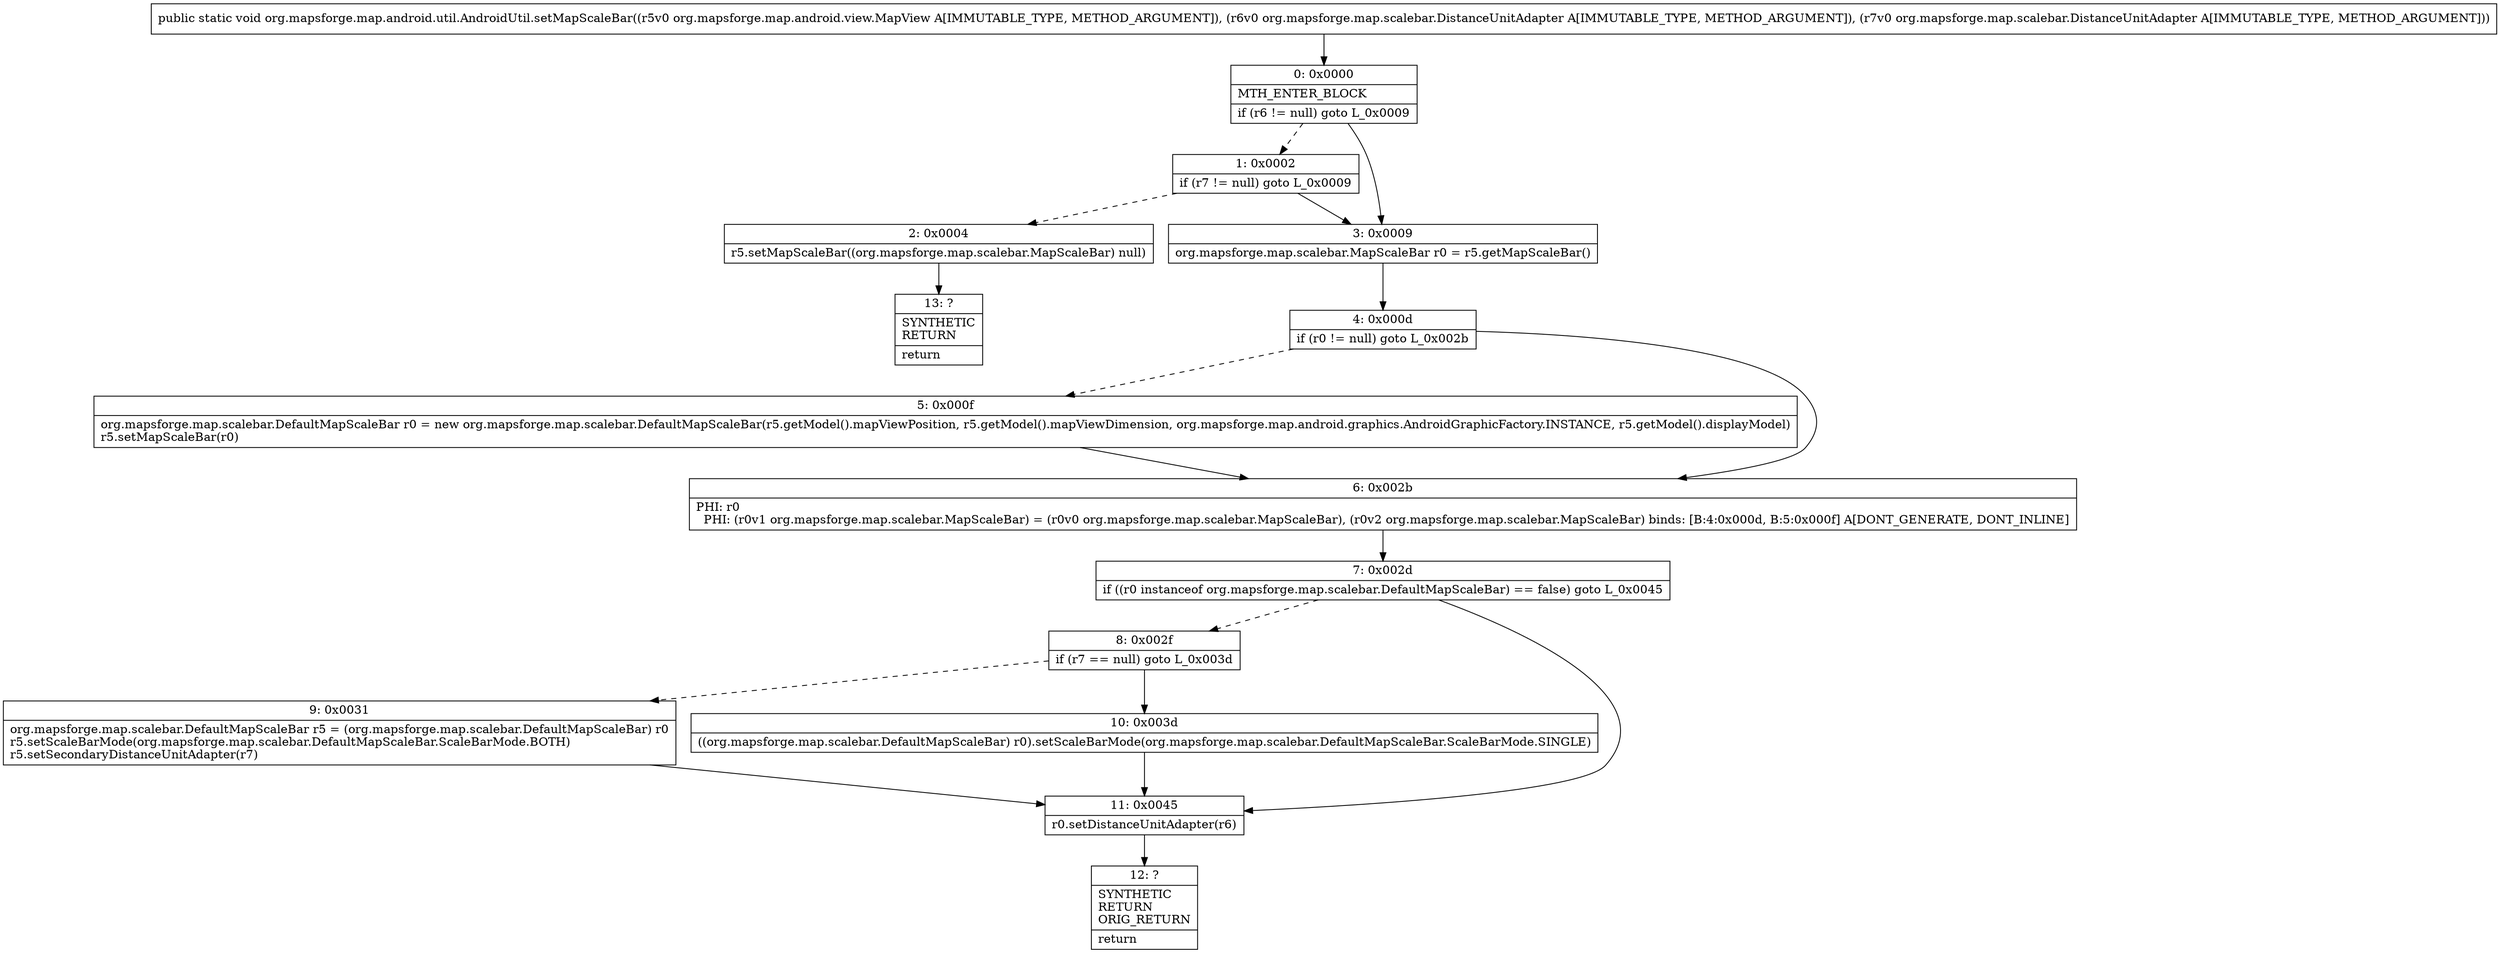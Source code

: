 digraph "CFG fororg.mapsforge.map.android.util.AndroidUtil.setMapScaleBar(Lorg\/mapsforge\/map\/android\/view\/MapView;Lorg\/mapsforge\/map\/scalebar\/DistanceUnitAdapter;Lorg\/mapsforge\/map\/scalebar\/DistanceUnitAdapter;)V" {
Node_0 [shape=record,label="{0\:\ 0x0000|MTH_ENTER_BLOCK\l|if (r6 != null) goto L_0x0009\l}"];
Node_1 [shape=record,label="{1\:\ 0x0002|if (r7 != null) goto L_0x0009\l}"];
Node_2 [shape=record,label="{2\:\ 0x0004|r5.setMapScaleBar((org.mapsforge.map.scalebar.MapScaleBar) null)\l}"];
Node_3 [shape=record,label="{3\:\ 0x0009|org.mapsforge.map.scalebar.MapScaleBar r0 = r5.getMapScaleBar()\l}"];
Node_4 [shape=record,label="{4\:\ 0x000d|if (r0 != null) goto L_0x002b\l}"];
Node_5 [shape=record,label="{5\:\ 0x000f|org.mapsforge.map.scalebar.DefaultMapScaleBar r0 = new org.mapsforge.map.scalebar.DefaultMapScaleBar(r5.getModel().mapViewPosition, r5.getModel().mapViewDimension, org.mapsforge.map.android.graphics.AndroidGraphicFactory.INSTANCE, r5.getModel().displayModel)\lr5.setMapScaleBar(r0)\l}"];
Node_6 [shape=record,label="{6\:\ 0x002b|PHI: r0 \l  PHI: (r0v1 org.mapsforge.map.scalebar.MapScaleBar) = (r0v0 org.mapsforge.map.scalebar.MapScaleBar), (r0v2 org.mapsforge.map.scalebar.MapScaleBar) binds: [B:4:0x000d, B:5:0x000f] A[DONT_GENERATE, DONT_INLINE]\l}"];
Node_7 [shape=record,label="{7\:\ 0x002d|if ((r0 instanceof org.mapsforge.map.scalebar.DefaultMapScaleBar) == false) goto L_0x0045\l}"];
Node_8 [shape=record,label="{8\:\ 0x002f|if (r7 == null) goto L_0x003d\l}"];
Node_9 [shape=record,label="{9\:\ 0x0031|org.mapsforge.map.scalebar.DefaultMapScaleBar r5 = (org.mapsforge.map.scalebar.DefaultMapScaleBar) r0\lr5.setScaleBarMode(org.mapsforge.map.scalebar.DefaultMapScaleBar.ScaleBarMode.BOTH)\lr5.setSecondaryDistanceUnitAdapter(r7)\l}"];
Node_10 [shape=record,label="{10\:\ 0x003d|((org.mapsforge.map.scalebar.DefaultMapScaleBar) r0).setScaleBarMode(org.mapsforge.map.scalebar.DefaultMapScaleBar.ScaleBarMode.SINGLE)\l}"];
Node_11 [shape=record,label="{11\:\ 0x0045|r0.setDistanceUnitAdapter(r6)\l}"];
Node_12 [shape=record,label="{12\:\ ?|SYNTHETIC\lRETURN\lORIG_RETURN\l|return\l}"];
Node_13 [shape=record,label="{13\:\ ?|SYNTHETIC\lRETURN\l|return\l}"];
MethodNode[shape=record,label="{public static void org.mapsforge.map.android.util.AndroidUtil.setMapScaleBar((r5v0 org.mapsforge.map.android.view.MapView A[IMMUTABLE_TYPE, METHOD_ARGUMENT]), (r6v0 org.mapsforge.map.scalebar.DistanceUnitAdapter A[IMMUTABLE_TYPE, METHOD_ARGUMENT]), (r7v0 org.mapsforge.map.scalebar.DistanceUnitAdapter A[IMMUTABLE_TYPE, METHOD_ARGUMENT])) }"];
MethodNode -> Node_0;
Node_0 -> Node_1[style=dashed];
Node_0 -> Node_3;
Node_1 -> Node_2[style=dashed];
Node_1 -> Node_3;
Node_2 -> Node_13;
Node_3 -> Node_4;
Node_4 -> Node_5[style=dashed];
Node_4 -> Node_6;
Node_5 -> Node_6;
Node_6 -> Node_7;
Node_7 -> Node_8[style=dashed];
Node_7 -> Node_11;
Node_8 -> Node_9[style=dashed];
Node_8 -> Node_10;
Node_9 -> Node_11;
Node_10 -> Node_11;
Node_11 -> Node_12;
}

